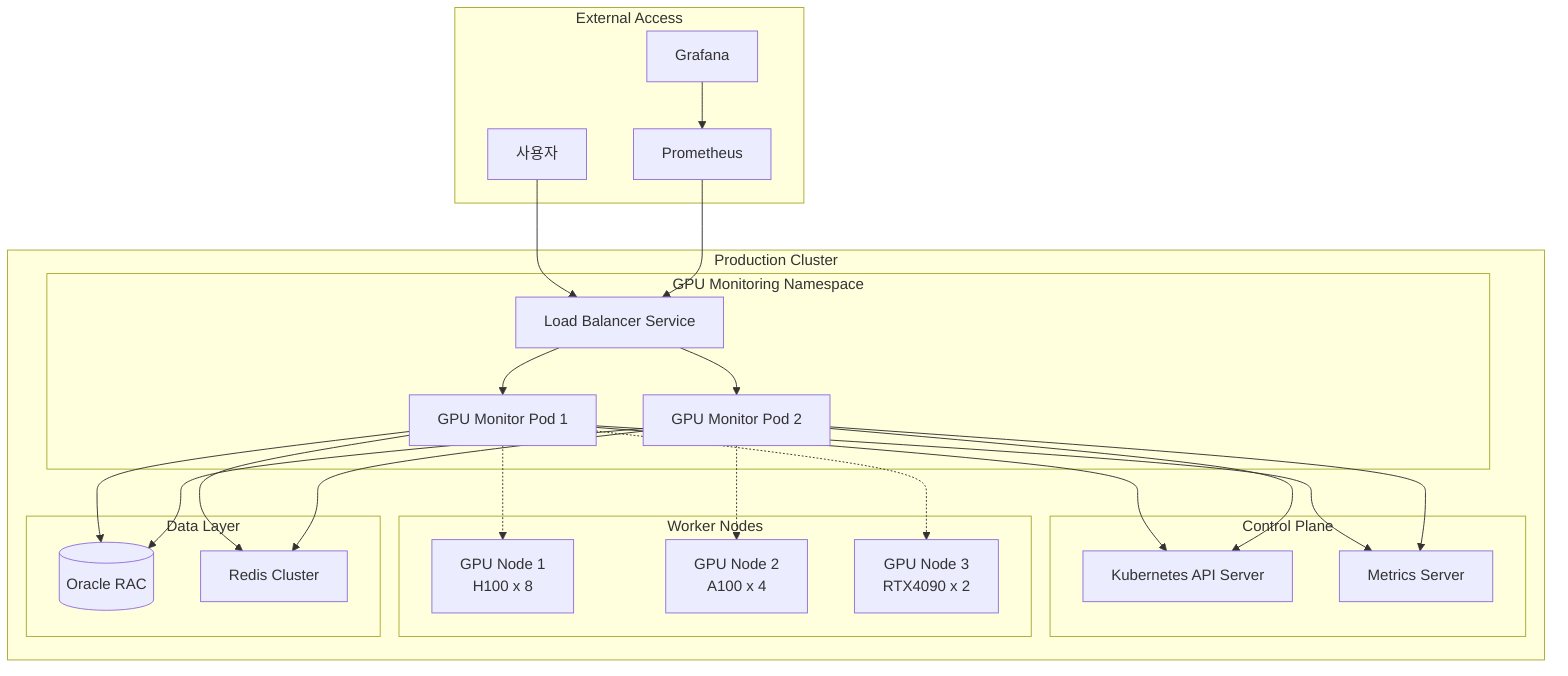 %% 7. 배포 다이어그램 - 시스템 배포 구조
graph TB
    subgraph "Production Cluster"
        subgraph "Control Plane"
            K8sAPI[Kubernetes API Server]
            MetricsServer[Metrics Server]
        end
        
        subgraph "GPU Monitoring Namespace"
            App1[GPU Monitor Pod 1]
            App2[GPU Monitor Pod 2]
            Service[Load Balancer Service]
        end
        
        subgraph "Worker Nodes"
            Node1[GPU Node 1<br/>H100 x 8]
            Node2[GPU Node 2<br/>A100 x 4]
            Node3[GPU Node 3<br/>RTX4090 x 2]
        end
        
        subgraph "Data Layer"
            Oracle[(Oracle RAC)]
            Redis[Redis Cluster]
        end
    end
    
    subgraph "External Access"
        Users[사용자]
        Grafana[Grafana]
        Prometheus[Prometheus]
    end
    
    %% 연결
    Users --> Service
    Service --> App1
    Service --> App2
    
    App1 --> K8sAPI
    App2 --> K8sAPI
    App1 --> MetricsServer
    App2 --> MetricsServer
    
    App1 --> Oracle
    App2 --> Oracle
    App1 --> Redis
    App2 --> Redis
    
    App1 -.-> Node1
    App2 -.-> Node2
    App1 -.-> Node3
    
    Prometheus --> Service
    Grafana --> Prometheus